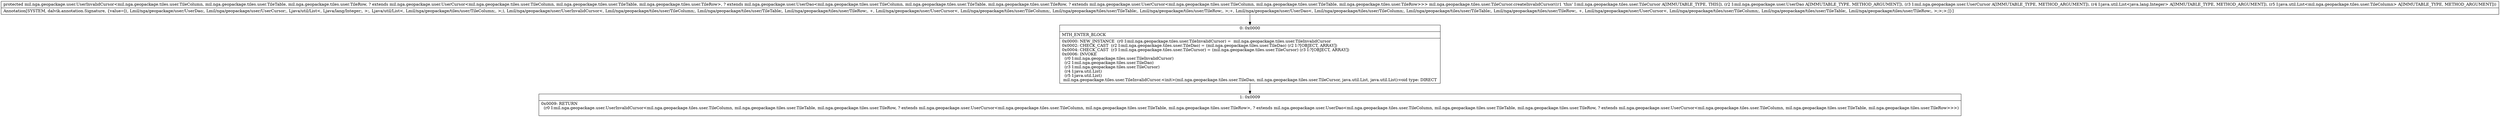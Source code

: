 digraph "CFG formil.nga.geopackage.tiles.user.TileCursor.createInvalidCursor(Lmil\/nga\/geopackage\/user\/UserDao;Lmil\/nga\/geopackage\/user\/UserCursor;Ljava\/util\/List;Ljava\/util\/List;)Lmil\/nga\/geopackage\/user\/UserInvalidCursor;" {
Node_0 [shape=record,label="{0\:\ 0x0000|MTH_ENTER_BLOCK\l|0x0000: NEW_INSTANCE  (r0 I:mil.nga.geopackage.tiles.user.TileInvalidCursor) =  mil.nga.geopackage.tiles.user.TileInvalidCursor \l0x0002: CHECK_CAST  (r2 I:mil.nga.geopackage.tiles.user.TileDao) = (mil.nga.geopackage.tiles.user.TileDao) (r2 I:?[OBJECT, ARRAY]) \l0x0004: CHECK_CAST  (r3 I:mil.nga.geopackage.tiles.user.TileCursor) = (mil.nga.geopackage.tiles.user.TileCursor) (r3 I:?[OBJECT, ARRAY]) \l0x0006: INVOKE  \l  (r0 I:mil.nga.geopackage.tiles.user.TileInvalidCursor)\l  (r2 I:mil.nga.geopackage.tiles.user.TileDao)\l  (r3 I:mil.nga.geopackage.tiles.user.TileCursor)\l  (r4 I:java.util.List)\l  (r5 I:java.util.List)\l mil.nga.geopackage.tiles.user.TileInvalidCursor.\<init\>(mil.nga.geopackage.tiles.user.TileDao, mil.nga.geopackage.tiles.user.TileCursor, java.util.List, java.util.List):void type: DIRECT \l}"];
Node_1 [shape=record,label="{1\:\ 0x0009|0x0009: RETURN  \l  (r0 I:mil.nga.geopackage.user.UserInvalidCursor\<mil.nga.geopackage.tiles.user.TileColumn, mil.nga.geopackage.tiles.user.TileTable, mil.nga.geopackage.tiles.user.TileRow, ? extends mil.nga.geopackage.user.UserCursor\<mil.nga.geopackage.tiles.user.TileColumn, mil.nga.geopackage.tiles.user.TileTable, mil.nga.geopackage.tiles.user.TileRow\>, ? extends mil.nga.geopackage.user.UserDao\<mil.nga.geopackage.tiles.user.TileColumn, mil.nga.geopackage.tiles.user.TileTable, mil.nga.geopackage.tiles.user.TileRow, ? extends mil.nga.geopackage.user.UserCursor\<mil.nga.geopackage.tiles.user.TileColumn, mil.nga.geopackage.tiles.user.TileTable, mil.nga.geopackage.tiles.user.TileRow\>\>\>)\l \l}"];
MethodNode[shape=record,label="{protected mil.nga.geopackage.user.UserInvalidCursor\<mil.nga.geopackage.tiles.user.TileColumn, mil.nga.geopackage.tiles.user.TileTable, mil.nga.geopackage.tiles.user.TileRow, ? extends mil.nga.geopackage.user.UserCursor\<mil.nga.geopackage.tiles.user.TileColumn, mil.nga.geopackage.tiles.user.TileTable, mil.nga.geopackage.tiles.user.TileRow\>, ? extends mil.nga.geopackage.user.UserDao\<mil.nga.geopackage.tiles.user.TileColumn, mil.nga.geopackage.tiles.user.TileTable, mil.nga.geopackage.tiles.user.TileRow, ? extends mil.nga.geopackage.user.UserCursor\<mil.nga.geopackage.tiles.user.TileColumn, mil.nga.geopackage.tiles.user.TileTable, mil.nga.geopackage.tiles.user.TileRow\>\>\> mil.nga.geopackage.tiles.user.TileCursor.createInvalidCursor((r1 'this' I:mil.nga.geopackage.tiles.user.TileCursor A[IMMUTABLE_TYPE, THIS]), (r2 I:mil.nga.geopackage.user.UserDao A[IMMUTABLE_TYPE, METHOD_ARGUMENT]), (r3 I:mil.nga.geopackage.user.UserCursor A[IMMUTABLE_TYPE, METHOD_ARGUMENT]), (r4 I:java.util.List\<java.lang.Integer\> A[IMMUTABLE_TYPE, METHOD_ARGUMENT]), (r5 I:java.util.List\<mil.nga.geopackage.tiles.user.TileColumn\> A[IMMUTABLE_TYPE, METHOD_ARGUMENT]))  | Annotation[SYSTEM, dalvik.annotation.Signature, \{value=[(, Lmil\/nga\/geopackage\/user\/UserDao;, Lmil\/nga\/geopackage\/user\/UserCursor;, Ljava\/util\/List\<, Ljava\/lang\/Integer;, \>;, Ljava\/util\/List\<, Lmil\/nga\/geopackage\/tiles\/user\/TileColumn;, \>;), Lmil\/nga\/geopackage\/user\/UserInvalidCursor\<, Lmil\/nga\/geopackage\/tiles\/user\/TileColumn;, Lmil\/nga\/geopackage\/tiles\/user\/TileTable;, Lmil\/nga\/geopackage\/tiles\/user\/TileRow;, +, Lmil\/nga\/geopackage\/user\/UserCursor\<, Lmil\/nga\/geopackage\/tiles\/user\/TileColumn;, Lmil\/nga\/geopackage\/tiles\/user\/TileTable;, Lmil\/nga\/geopackage\/tiles\/user\/TileRow;, \>;+, Lmil\/nga\/geopackage\/user\/UserDao\<, Lmil\/nga\/geopackage\/tiles\/user\/TileColumn;, Lmil\/nga\/geopackage\/tiles\/user\/TileTable;, Lmil\/nga\/geopackage\/tiles\/user\/TileRow;, +, Lmil\/nga\/geopackage\/user\/UserCursor\<, Lmil\/nga\/geopackage\/tiles\/user\/TileColumn;, Lmil\/nga\/geopackage\/tiles\/user\/TileTable;, Lmil\/nga\/geopackage\/tiles\/user\/TileRow;, \>;\>;\>;]\}]\l}"];
MethodNode -> Node_0;
Node_0 -> Node_1;
}

